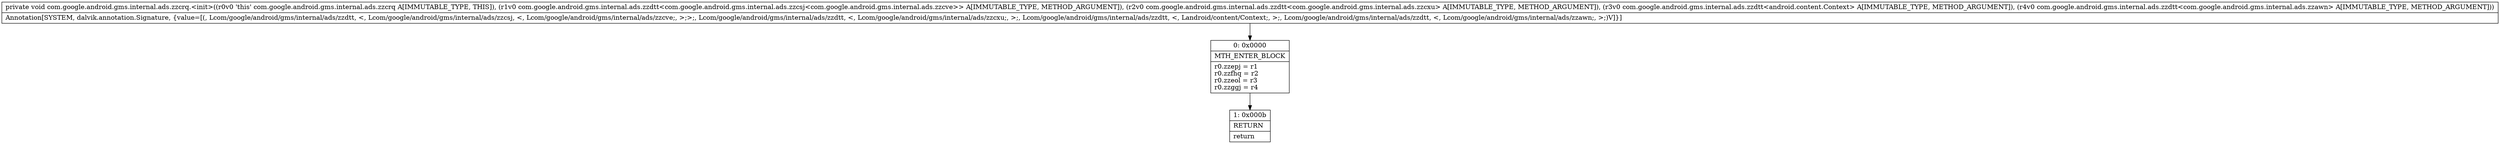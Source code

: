 digraph "CFG forcom.google.android.gms.internal.ads.zzcrq.\<init\>(Lcom\/google\/android\/gms\/internal\/ads\/zzdtt;Lcom\/google\/android\/gms\/internal\/ads\/zzdtt;Lcom\/google\/android\/gms\/internal\/ads\/zzdtt;Lcom\/google\/android\/gms\/internal\/ads\/zzdtt;)V" {
Node_0 [shape=record,label="{0\:\ 0x0000|MTH_ENTER_BLOCK\l|r0.zzepj = r1\lr0.zzfhq = r2\lr0.zzeol = r3\lr0.zzggj = r4\l}"];
Node_1 [shape=record,label="{1\:\ 0x000b|RETURN\l|return\l}"];
MethodNode[shape=record,label="{private void com.google.android.gms.internal.ads.zzcrq.\<init\>((r0v0 'this' com.google.android.gms.internal.ads.zzcrq A[IMMUTABLE_TYPE, THIS]), (r1v0 com.google.android.gms.internal.ads.zzdtt\<com.google.android.gms.internal.ads.zzcsj\<com.google.android.gms.internal.ads.zzcve\>\> A[IMMUTABLE_TYPE, METHOD_ARGUMENT]), (r2v0 com.google.android.gms.internal.ads.zzdtt\<com.google.android.gms.internal.ads.zzcxu\> A[IMMUTABLE_TYPE, METHOD_ARGUMENT]), (r3v0 com.google.android.gms.internal.ads.zzdtt\<android.content.Context\> A[IMMUTABLE_TYPE, METHOD_ARGUMENT]), (r4v0 com.google.android.gms.internal.ads.zzdtt\<com.google.android.gms.internal.ads.zzawn\> A[IMMUTABLE_TYPE, METHOD_ARGUMENT]))  | Annotation[SYSTEM, dalvik.annotation.Signature, \{value=[(, Lcom\/google\/android\/gms\/internal\/ads\/zzdtt, \<, Lcom\/google\/android\/gms\/internal\/ads\/zzcsj, \<, Lcom\/google\/android\/gms\/internal\/ads\/zzcve;, \>;\>;, Lcom\/google\/android\/gms\/internal\/ads\/zzdtt, \<, Lcom\/google\/android\/gms\/internal\/ads\/zzcxu;, \>;, Lcom\/google\/android\/gms\/internal\/ads\/zzdtt, \<, Landroid\/content\/Context;, \>;, Lcom\/google\/android\/gms\/internal\/ads\/zzdtt, \<, Lcom\/google\/android\/gms\/internal\/ads\/zzawn;, \>;)V]\}]\l}"];
MethodNode -> Node_0;
Node_0 -> Node_1;
}

